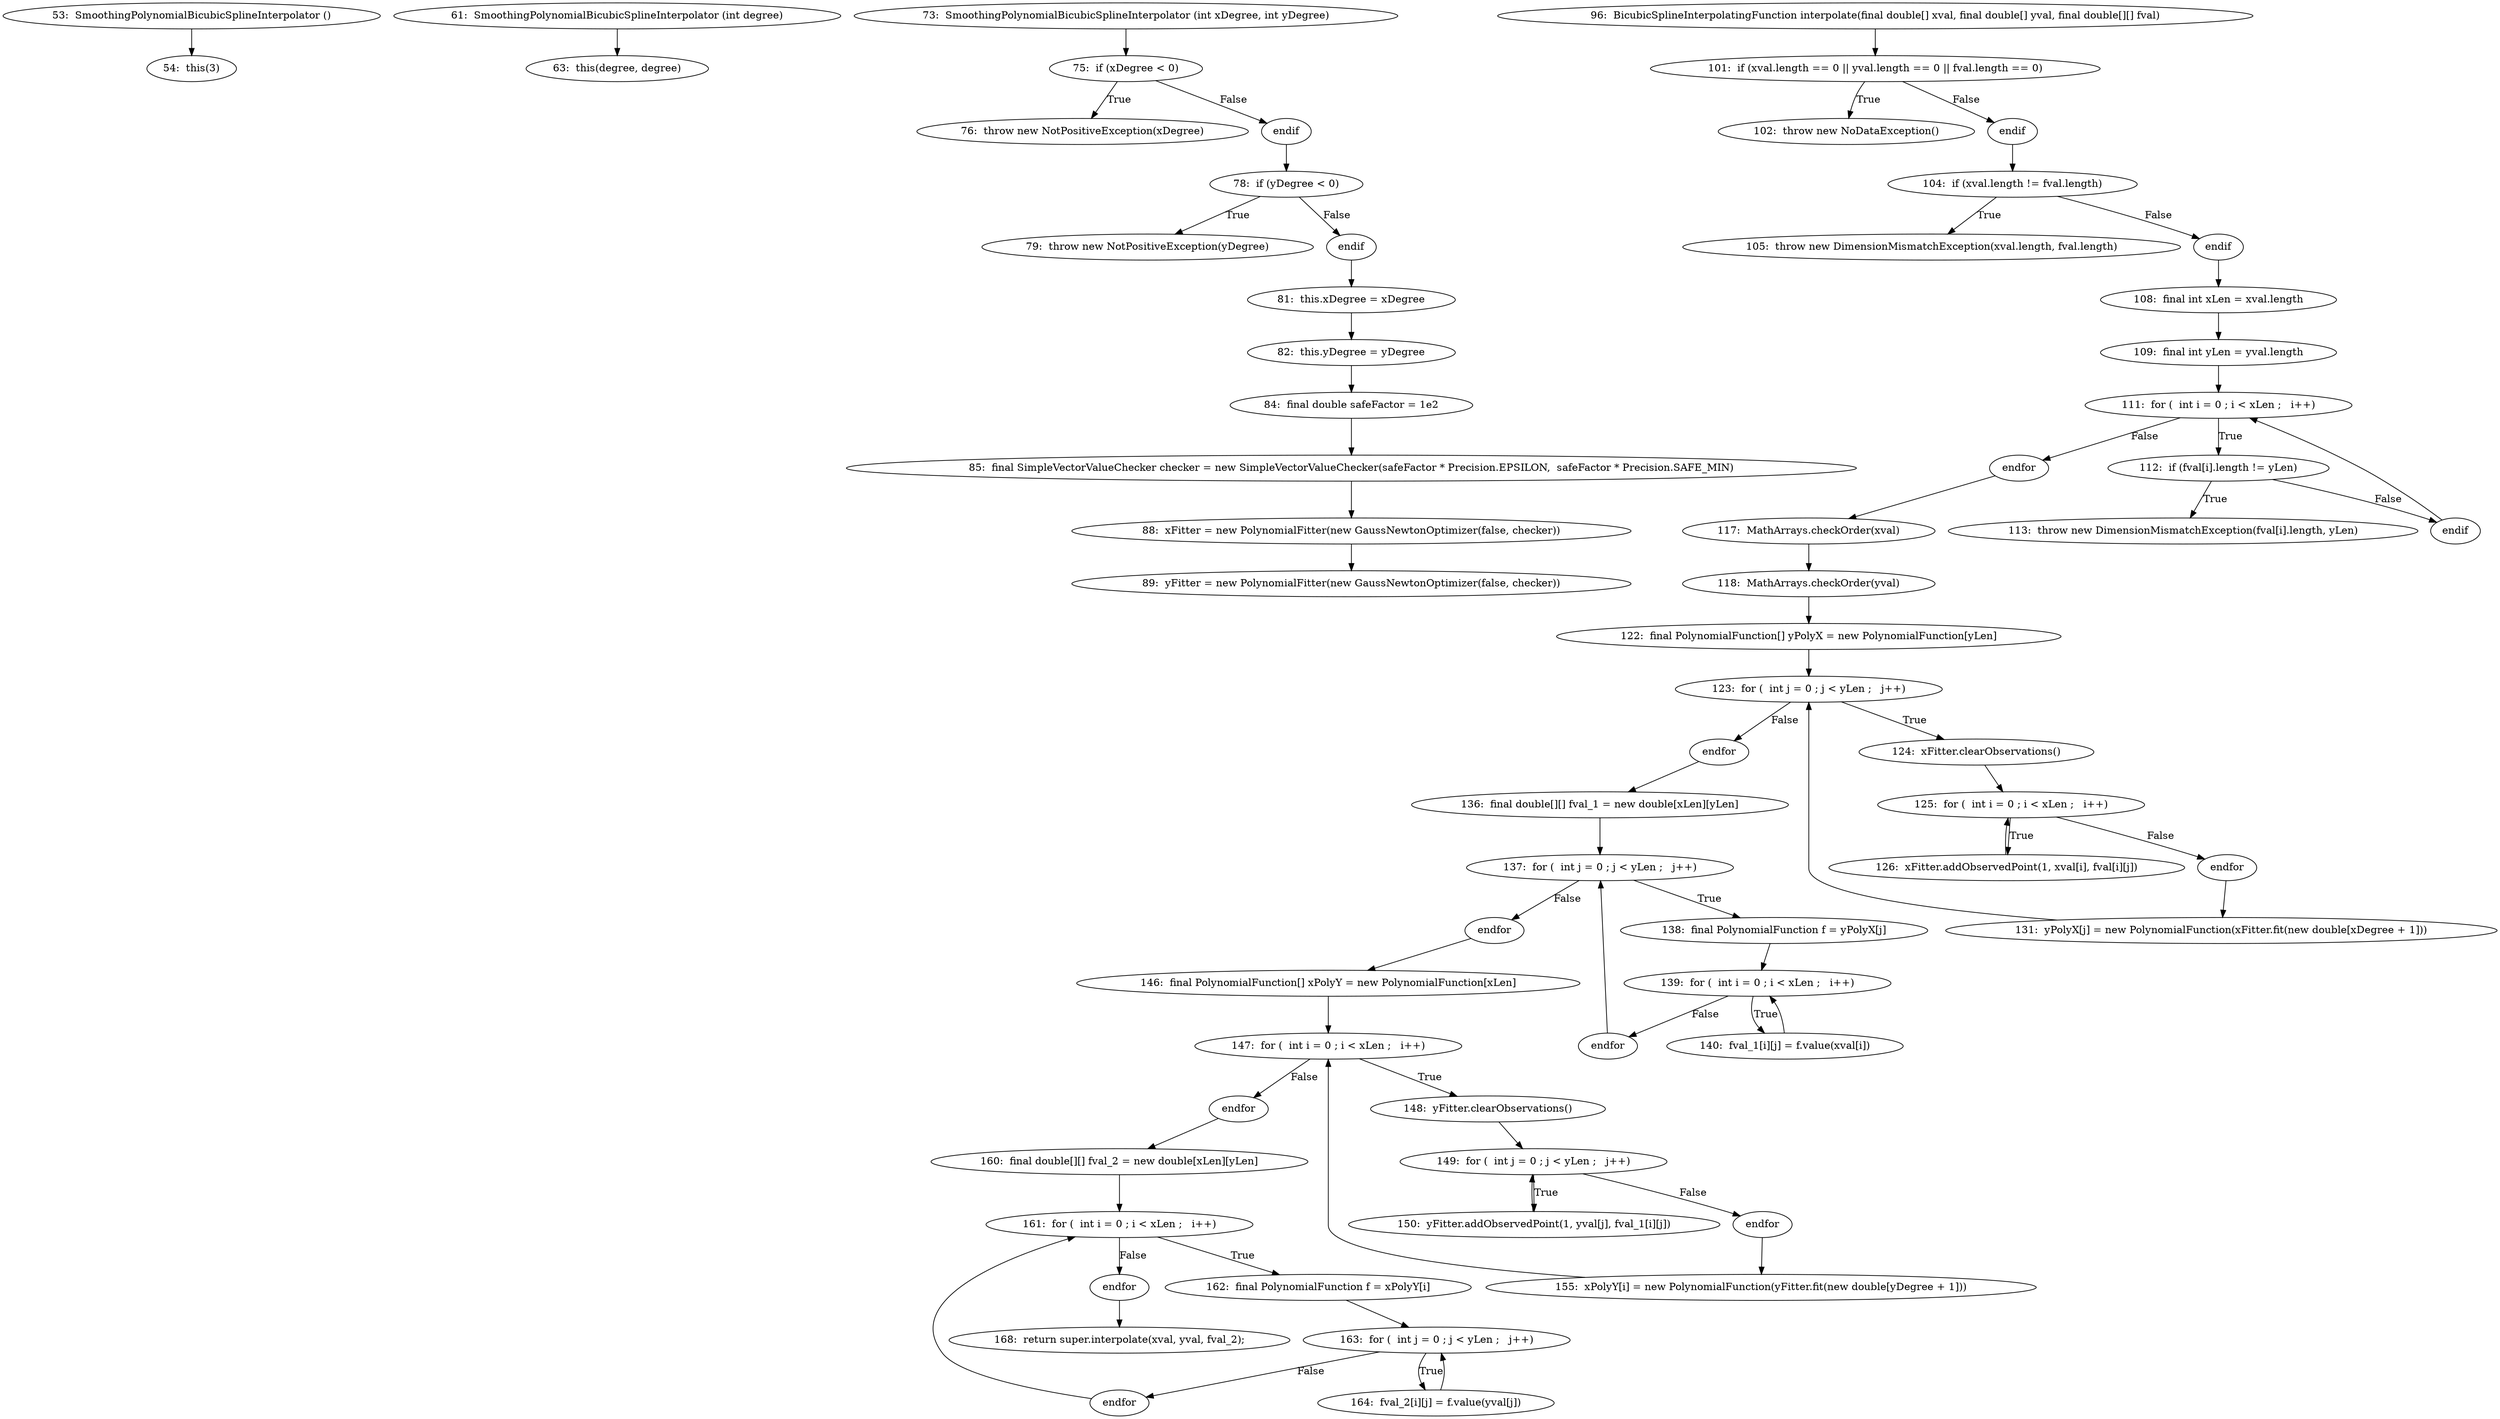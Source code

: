 digraph SmoothingPolynomialBicubicSplineInterpolator_CFG {
  // graph-vertices
  v1  [label="53:  SmoothingPolynomialBicubicSplineInterpolator ()"];
  v2  [label="54:  this(3)"];
  v3  [label="61:  SmoothingPolynomialBicubicSplineInterpolator (int degree)"];
  v4  [label="63:  this(degree, degree)"];
  v5  [label="73:  SmoothingPolynomialBicubicSplineInterpolator (int xDegree, int yDegree)"];
  v6  [label="75:  if (xDegree < 0)"];
  v7  [label="76:  throw new NotPositiveException(xDegree)"];
  v8  [label="endif"];
  v9  [label="78:  if (yDegree < 0)"];
  v10  [label="79:  throw new NotPositiveException(yDegree)"];
  v11  [label="endif"];
  v12  [label="81:  this.xDegree = xDegree"];
  v13  [label="82:  this.yDegree = yDegree"];
  v14  [label="84:  final double safeFactor = 1e2"];
  v15  [label="85:  final SimpleVectorValueChecker checker = new SimpleVectorValueChecker(safeFactor * Precision.EPSILON,  safeFactor * Precision.SAFE_MIN)"];
  v16  [label="88:  xFitter = new PolynomialFitter(new GaussNewtonOptimizer(false, checker))"];
  v17  [label="89:  yFitter = new PolynomialFitter(new GaussNewtonOptimizer(false, checker))"];
  v18  [label="96:  BicubicSplineInterpolatingFunction interpolate(final double[] xval, final double[] yval, final double[][] fval)"];
  v19  [label="101:  if (xval.length == 0 || yval.length == 0 || fval.length == 0)"];
  v20  [label="102:  throw new NoDataException()"];
  v21  [label="endif"];
  v22  [label="104:  if (xval.length != fval.length)"];
  v23  [label="105:  throw new DimensionMismatchException(xval.length, fval.length)"];
  v24  [label="endif"];
  v25  [label="108:  final int xLen = xval.length"];
  v26  [label="109:  final int yLen = yval.length"];
  v27  [label="111:  for (  int i = 0 ; i < xLen ;   i++)"];
  v30  [label="endfor"];
  v31  [label="112:  if (fval[i].length != yLen)"];
  v32  [label="113:  throw new DimensionMismatchException(fval[i].length, yLen)"];
  v33  [label="endif"];
  v34  [label="117:  MathArrays.checkOrder(xval)"];
  v35  [label="118:  MathArrays.checkOrder(yval)"];
  v36  [label="122:  final PolynomialFunction[] yPolyX = new PolynomialFunction[yLen]"];
  v37  [label="123:  for (  int j = 0 ; j < yLen ;   j++)"];
  v40  [label="endfor"];
  v41  [label="124:  xFitter.clearObservations()"];
  v42  [label="125:  for (  int i = 0 ; i < xLen ;   i++)"];
  v45  [label="endfor"];
  v46  [label="126:  xFitter.addObservedPoint(1, xval[i], fval[i][j])"];
  v47  [label="131:  yPolyX[j] = new PolynomialFunction(xFitter.fit(new double[xDegree + 1]))"];
  v48  [label="136:  final double[][] fval_1 = new double[xLen][yLen]"];
  v49  [label="137:  for (  int j = 0 ; j < yLen ;   j++)"];
  v52  [label="endfor"];
  v53  [label="138:  final PolynomialFunction f = yPolyX[j]"];
  v54  [label="139:  for (  int i = 0 ; i < xLen ;   i++)"];
  v57  [label="endfor"];
  v58  [label="140:  fval_1[i][j] = f.value(xval[i])"];
  v59  [label="146:  final PolynomialFunction[] xPolyY = new PolynomialFunction[xLen]"];
  v60  [label="147:  for (  int i = 0 ; i < xLen ;   i++)"];
  v63  [label="endfor"];
  v64  [label="148:  yFitter.clearObservations()"];
  v65  [label="149:  for (  int j = 0 ; j < yLen ;   j++)"];
  v68  [label="endfor"];
  v69  [label="150:  yFitter.addObservedPoint(1, yval[j], fval_1[i][j])"];
  v70  [label="155:  xPolyY[i] = new PolynomialFunction(yFitter.fit(new double[yDegree + 1]))"];
  v71  [label="160:  final double[][] fval_2 = new double[xLen][yLen]"];
  v72  [label="161:  for (  int i = 0 ; i < xLen ;   i++)"];
  v75  [label="endfor"];
  v76  [label="162:  final PolynomialFunction f = xPolyY[i]"];
  v77  [label="163:  for (  int j = 0 ; j < yLen ;   j++)"];
  v80  [label="endfor"];
  v81  [label="164:  fval_2[i][j] = f.value(yval[j])"];
  v82  [label="168:  return super.interpolate(xval, yval, fval_2);"];
  // graph-edges
  v1 -> v2;
  v3 -> v4;
  v5 -> v6;
  v6 -> v7  [label="True"];
  v6 -> v8  [label="False"];
  v8 -> v9;
  v9 -> v10  [label="True"];
  v9 -> v11  [label="False"];
  v11 -> v12;
  v12 -> v13;
  v13 -> v14;
  v14 -> v15;
  v15 -> v16;
  v16 -> v17;
  v18 -> v19;
  v19 -> v20  [label="True"];
  v19 -> v21  [label="False"];
  v21 -> v22;
  v22 -> v23  [label="True"];
  v22 -> v24  [label="False"];
  v24 -> v25;
  v25 -> v26;
  v26 -> v27;
  v27 -> v30  [label="False"];
  v27 -> v31  [label="True"];
  v31 -> v32  [label="True"];
  v31 -> v33  [label="False"];
  v33 -> v27;
  v30 -> v34;
  v34 -> v35;
  v35 -> v36;
  v36 -> v37;
  v37 -> v40  [label="False"];
  v37 -> v41  [label="True"];
  v41 -> v42;
  v42 -> v45  [label="False"];
  v42 -> v46  [label="True"];
  v46 -> v42;
  v45 -> v47;
  v47 -> v37;
  v40 -> v48;
  v48 -> v49;
  v49 -> v52  [label="False"];
  v49 -> v53  [label="True"];
  v53 -> v54;
  v54 -> v57  [label="False"];
  v54 -> v58  [label="True"];
  v58 -> v54;
  v57 -> v49;
  v52 -> v59;
  v59 -> v60;
  v60 -> v63  [label="False"];
  v60 -> v64  [label="True"];
  v64 -> v65;
  v65 -> v68  [label="False"];
  v65 -> v69  [label="True"];
  v69 -> v65;
  v68 -> v70;
  v70 -> v60;
  v63 -> v71;
  v71 -> v72;
  v72 -> v75  [label="False"];
  v72 -> v76  [label="True"];
  v76 -> v77;
  v77 -> v80  [label="False"];
  v77 -> v81  [label="True"];
  v81 -> v77;
  v80 -> v72;
  v75 -> v82;
  // end-of-graph
}
